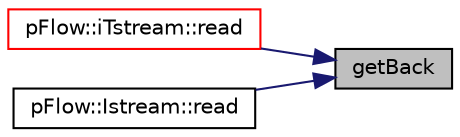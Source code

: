 digraph "getBack"
{
 // LATEX_PDF_SIZE
  edge [fontname="Helvetica",fontsize="10",labelfontname="Helvetica",labelfontsize="10"];
  node [fontname="Helvetica",fontsize="10",shape=record];
  rankdir="RL";
  Node1 [label="getBack",height=0.2,width=0.4,color="black", fillcolor="grey75", style="filled", fontcolor="black",tooltip="Get the put back token if there is one and return true."];
  Node1 -> Node2 [dir="back",color="midnightblue",fontsize="10",style="solid",fontname="Helvetica"];
  Node2 [label="pFlow::iTstream::read",height=0.2,width=0.4,color="red", fillcolor="white", style="filled",URL="$classpFlow_1_1iTstream.html#a2927b1d2adfb79cfbe30374f02109ac5",tooltip="Return next token from stream."];
  Node1 -> Node4 [dir="back",color="midnightblue",fontsize="10",style="solid",fontname="Helvetica"];
  Node4 [label="pFlow::Istream::read",height=0.2,width=0.4,color="black", fillcolor="white", style="filled",URL="$classpFlow_1_1Istream.html#a2927b1d2adfb79cfbe30374f02109ac5",tooltip="Return next token from stream."];
}
